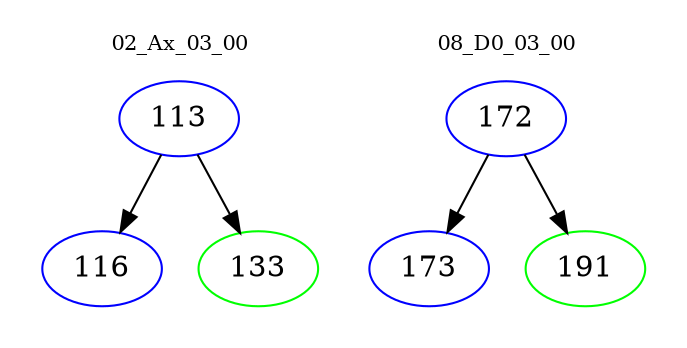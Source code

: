 digraph{
subgraph cluster_0 {
color = white
label = "02_Ax_03_00";
fontsize=10;
T0_113 [label="113", color="blue"]
T0_113 -> T0_116 [color="black"]
T0_116 [label="116", color="blue"]
T0_113 -> T0_133 [color="black"]
T0_133 [label="133", color="green"]
}
subgraph cluster_1 {
color = white
label = "08_D0_03_00";
fontsize=10;
T1_172 [label="172", color="blue"]
T1_172 -> T1_173 [color="black"]
T1_173 [label="173", color="blue"]
T1_172 -> T1_191 [color="black"]
T1_191 [label="191", color="green"]
}
}
